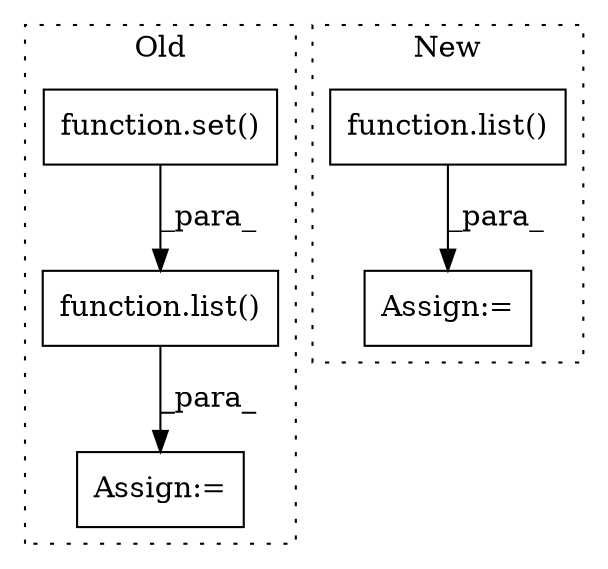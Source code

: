 digraph G {
subgraph cluster0 {
1 [label="function.set()" a="75" s="1464,1492" l="4,1" shape="box"];
3 [label="Assign:=" a="68" s="1456" l="3" shape="box"];
5 [label="function.list()" a="75" s="1459,1493" l="5,1" shape="box"];
label = "Old";
style="dotted";
}
subgraph cluster1 {
2 [label="function.list()" a="75" s="1736,1758" l="5,1" shape="box"];
4 [label="Assign:=" a="68" s="1733" l="3" shape="box"];
label = "New";
style="dotted";
}
1 -> 5 [label="_para_"];
2 -> 4 [label="_para_"];
5 -> 3 [label="_para_"];
}